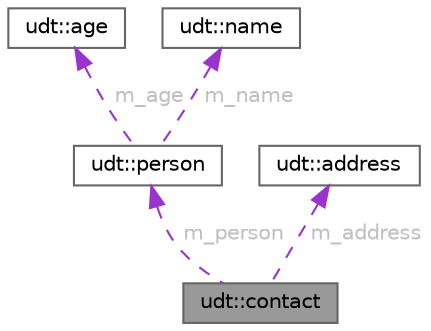 digraph "udt::contact"
{
 // LATEX_PDF_SIZE
  bgcolor="transparent";
  edge [fontname=Helvetica,fontsize=10,labelfontname=Helvetica,labelfontsize=10];
  node [fontname=Helvetica,fontsize=10,shape=box,height=0.2,width=0.4];
  Node1 [id="Node000001",label="udt::contact",height=0.2,width=0.4,color="gray40", fillcolor="grey60", style="filled", fontcolor="black",tooltip=" "];
  Node2 -> Node1 [id="edge1_Node000001_Node000002",dir="back",color="darkorchid3",style="dashed",tooltip=" ",label=" m_person",fontcolor="grey" ];
  Node2 [id="Node000002",label="udt::person",height=0.2,width=0.4,color="gray40", fillcolor="white", style="filled",URL="$structudt_1_1person.html",tooltip=" "];
  Node3 -> Node2 [id="edge2_Node000002_Node000003",dir="back",color="darkorchid3",style="dashed",tooltip=" ",label=" m_age",fontcolor="grey" ];
  Node3 [id="Node000003",label="udt::age",height=0.2,width=0.4,color="gray40", fillcolor="white", style="filled",URL="$structudt_1_1age.html",tooltip=" "];
  Node4 -> Node2 [id="edge3_Node000002_Node000004",dir="back",color="darkorchid3",style="dashed",tooltip=" ",label=" m_name",fontcolor="grey" ];
  Node4 [id="Node000004",label="udt::name",height=0.2,width=0.4,color="gray40", fillcolor="white", style="filled",URL="$structudt_1_1name.html",tooltip=" "];
  Node5 -> Node1 [id="edge4_Node000001_Node000005",dir="back",color="darkorchid3",style="dashed",tooltip=" ",label=" m_address",fontcolor="grey" ];
  Node5 [id="Node000005",label="udt::address",height=0.2,width=0.4,color="gray40", fillcolor="white", style="filled",URL="$structudt_1_1address.html",tooltip=" "];
}
